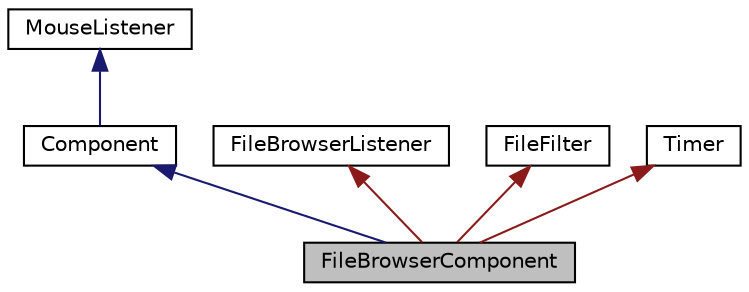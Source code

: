 digraph "FileBrowserComponent"
{
  bgcolor="transparent";
  edge [fontname="Helvetica",fontsize="10",labelfontname="Helvetica",labelfontsize="10"];
  node [fontname="Helvetica",fontsize="10",shape=record];
  Node0 [label="FileBrowserComponent",height=0.2,width=0.4,color="black", fillcolor="grey75", style="filled", fontcolor="black"];
  Node1 -> Node0 [dir="back",color="midnightblue",fontsize="10",style="solid",fontname="Helvetica"];
  Node1 [label="Component",height=0.2,width=0.4,color="black",URL="$classComponent.html",tooltip="The base class for all JUCE user-interface objects. "];
  Node2 -> Node1 [dir="back",color="midnightblue",fontsize="10",style="solid",fontname="Helvetica"];
  Node2 [label="MouseListener",height=0.2,width=0.4,color="black",URL="$classMouseListener.html",tooltip="A MouseListener can be registered with a component to receive callbacks about mouse events that happe..."];
  Node3 -> Node0 [dir="back",color="firebrick4",fontsize="10",style="solid",fontname="Helvetica"];
  Node3 [label="FileBrowserListener",height=0.2,width=0.4,color="black",URL="$classFileBrowserListener.html",tooltip="A listener for user selection events in a file browser. "];
  Node4 -> Node0 [dir="back",color="firebrick4",fontsize="10",style="solid",fontname="Helvetica"];
  Node4 [label="FileFilter",height=0.2,width=0.4,color="black",URL="$classFileFilter.html",tooltip="Interface for deciding which files are suitable for something. "];
  Node5 -> Node0 [dir="back",color="firebrick4",fontsize="10",style="solid",fontname="Helvetica"];
  Node5 [label="Timer",height=0.2,width=0.4,color="black",URL="$classTimer.html",tooltip="Makes repeated callbacks to a virtual method at a specified time interval. "];
}
